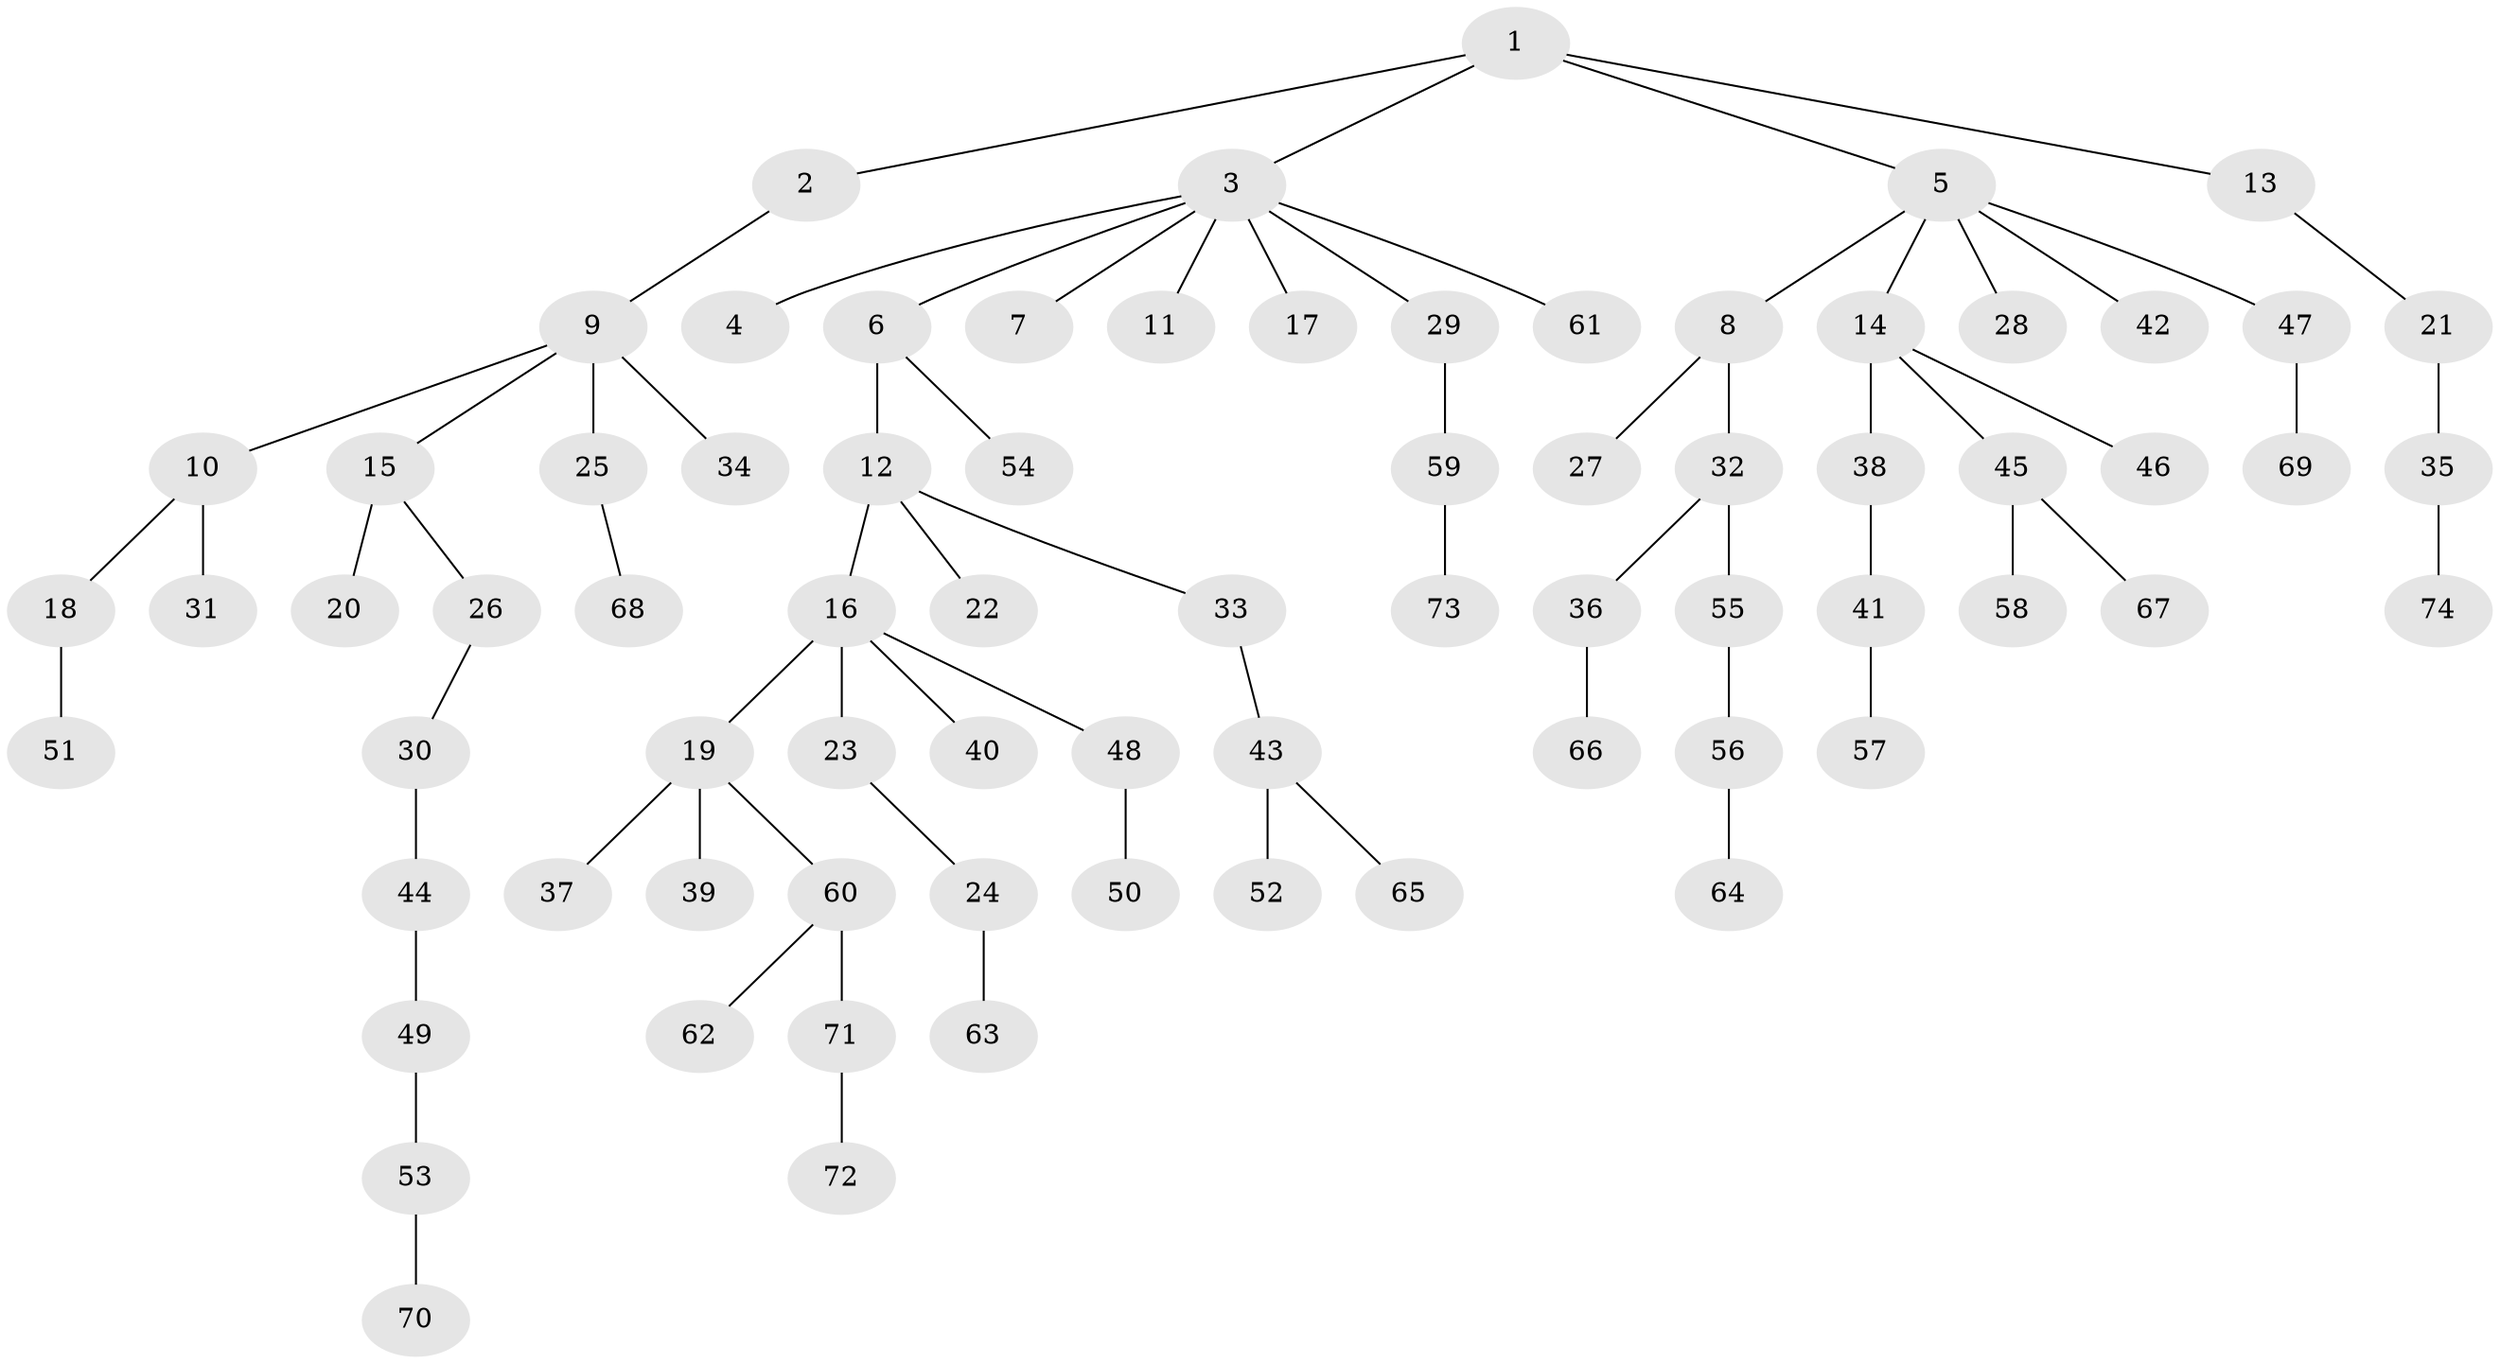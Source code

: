 // original degree distribution, {4: 0.08196721311475409, 3: 0.13934426229508196, 9: 0.00819672131147541, 2: 0.22950819672131148, 1: 0.5081967213114754, 7: 0.00819672131147541, 6: 0.01639344262295082, 5: 0.00819672131147541}
// Generated by graph-tools (version 1.1) at 2025/52/03/04/25 22:52:03]
// undirected, 74 vertices, 73 edges
graph export_dot {
  node [color=gray90,style=filled];
  1;
  2;
  3;
  4;
  5;
  6;
  7;
  8;
  9;
  10;
  11;
  12;
  13;
  14;
  15;
  16;
  17;
  18;
  19;
  20;
  21;
  22;
  23;
  24;
  25;
  26;
  27;
  28;
  29;
  30;
  31;
  32;
  33;
  34;
  35;
  36;
  37;
  38;
  39;
  40;
  41;
  42;
  43;
  44;
  45;
  46;
  47;
  48;
  49;
  50;
  51;
  52;
  53;
  54;
  55;
  56;
  57;
  58;
  59;
  60;
  61;
  62;
  63;
  64;
  65;
  66;
  67;
  68;
  69;
  70;
  71;
  72;
  73;
  74;
  1 -- 2 [weight=1.0];
  1 -- 3 [weight=1.0];
  1 -- 5 [weight=1.0];
  1 -- 13 [weight=1.0];
  2 -- 9 [weight=1.0];
  3 -- 4 [weight=1.0];
  3 -- 6 [weight=1.0];
  3 -- 7 [weight=1.0];
  3 -- 11 [weight=1.0];
  3 -- 17 [weight=1.0];
  3 -- 29 [weight=1.0];
  3 -- 61 [weight=1.0];
  5 -- 8 [weight=1.0];
  5 -- 14 [weight=1.0];
  5 -- 28 [weight=1.0];
  5 -- 42 [weight=1.0];
  5 -- 47 [weight=1.0];
  6 -- 12 [weight=1.0];
  6 -- 54 [weight=1.0];
  8 -- 27 [weight=1.0];
  8 -- 32 [weight=1.0];
  9 -- 10 [weight=1.0];
  9 -- 15 [weight=1.0];
  9 -- 25 [weight=1.0];
  9 -- 34 [weight=1.0];
  10 -- 18 [weight=1.0];
  10 -- 31 [weight=1.0];
  12 -- 16 [weight=1.0];
  12 -- 22 [weight=1.0];
  12 -- 33 [weight=1.0];
  13 -- 21 [weight=1.0];
  14 -- 38 [weight=1.0];
  14 -- 45 [weight=1.0];
  14 -- 46 [weight=2.0];
  15 -- 20 [weight=2.0];
  15 -- 26 [weight=1.0];
  16 -- 19 [weight=1.0];
  16 -- 23 [weight=1.0];
  16 -- 40 [weight=1.0];
  16 -- 48 [weight=1.0];
  18 -- 51 [weight=1.0];
  19 -- 37 [weight=1.0];
  19 -- 39 [weight=1.0];
  19 -- 60 [weight=1.0];
  21 -- 35 [weight=1.0];
  23 -- 24 [weight=1.0];
  24 -- 63 [weight=1.0];
  25 -- 68 [weight=1.0];
  26 -- 30 [weight=1.0];
  29 -- 59 [weight=1.0];
  30 -- 44 [weight=2.0];
  32 -- 36 [weight=1.0];
  32 -- 55 [weight=1.0];
  33 -- 43 [weight=1.0];
  35 -- 74 [weight=1.0];
  36 -- 66 [weight=1.0];
  38 -- 41 [weight=1.0];
  41 -- 57 [weight=1.0];
  43 -- 52 [weight=1.0];
  43 -- 65 [weight=1.0];
  44 -- 49 [weight=1.0];
  45 -- 58 [weight=1.0];
  45 -- 67 [weight=1.0];
  47 -- 69 [weight=1.0];
  48 -- 50 [weight=1.0];
  49 -- 53 [weight=1.0];
  53 -- 70 [weight=1.0];
  55 -- 56 [weight=1.0];
  56 -- 64 [weight=1.0];
  59 -- 73 [weight=1.0];
  60 -- 62 [weight=1.0];
  60 -- 71 [weight=1.0];
  71 -- 72 [weight=1.0];
}
